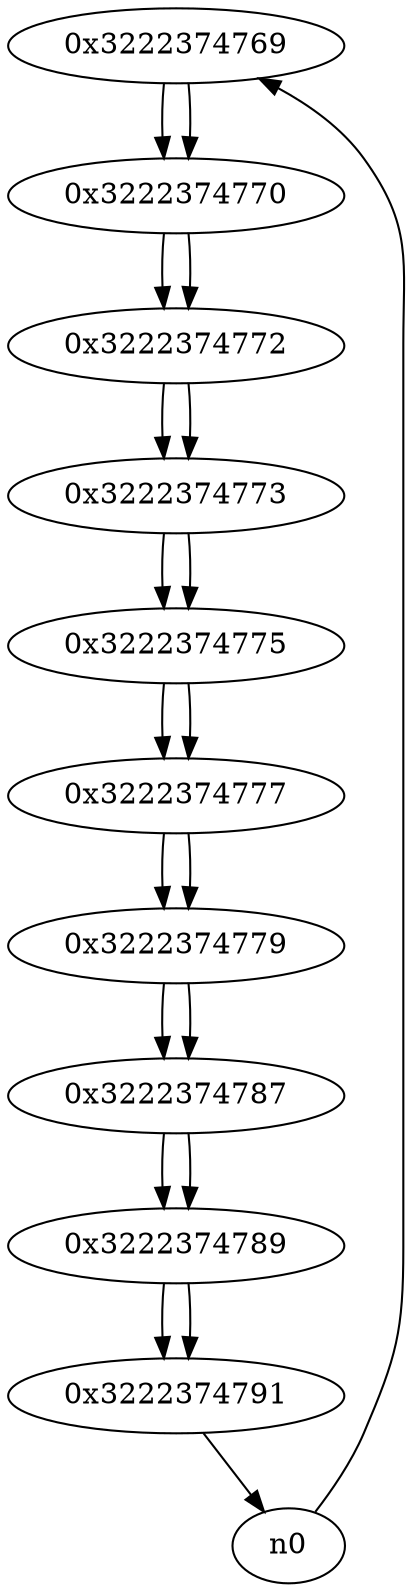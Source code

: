 digraph G{
/* nodes */
  n1 [label="0x3222374769"]
  n2 [label="0x3222374770"]
  n3 [label="0x3222374772"]
  n4 [label="0x3222374773"]
  n5 [label="0x3222374775"]
  n6 [label="0x3222374777"]
  n7 [label="0x3222374779"]
  n8 [label="0x3222374787"]
  n9 [label="0x3222374789"]
  n10 [label="0x3222374791"]
/* edges */
n1 -> n2;
n0 -> n1;
n2 -> n3;
n1 -> n2;
n3 -> n4;
n2 -> n3;
n4 -> n5;
n3 -> n4;
n5 -> n6;
n4 -> n5;
n6 -> n7;
n5 -> n6;
n7 -> n8;
n6 -> n7;
n8 -> n9;
n7 -> n8;
n9 -> n10;
n8 -> n9;
n10 -> n0;
n9 -> n10;
}
